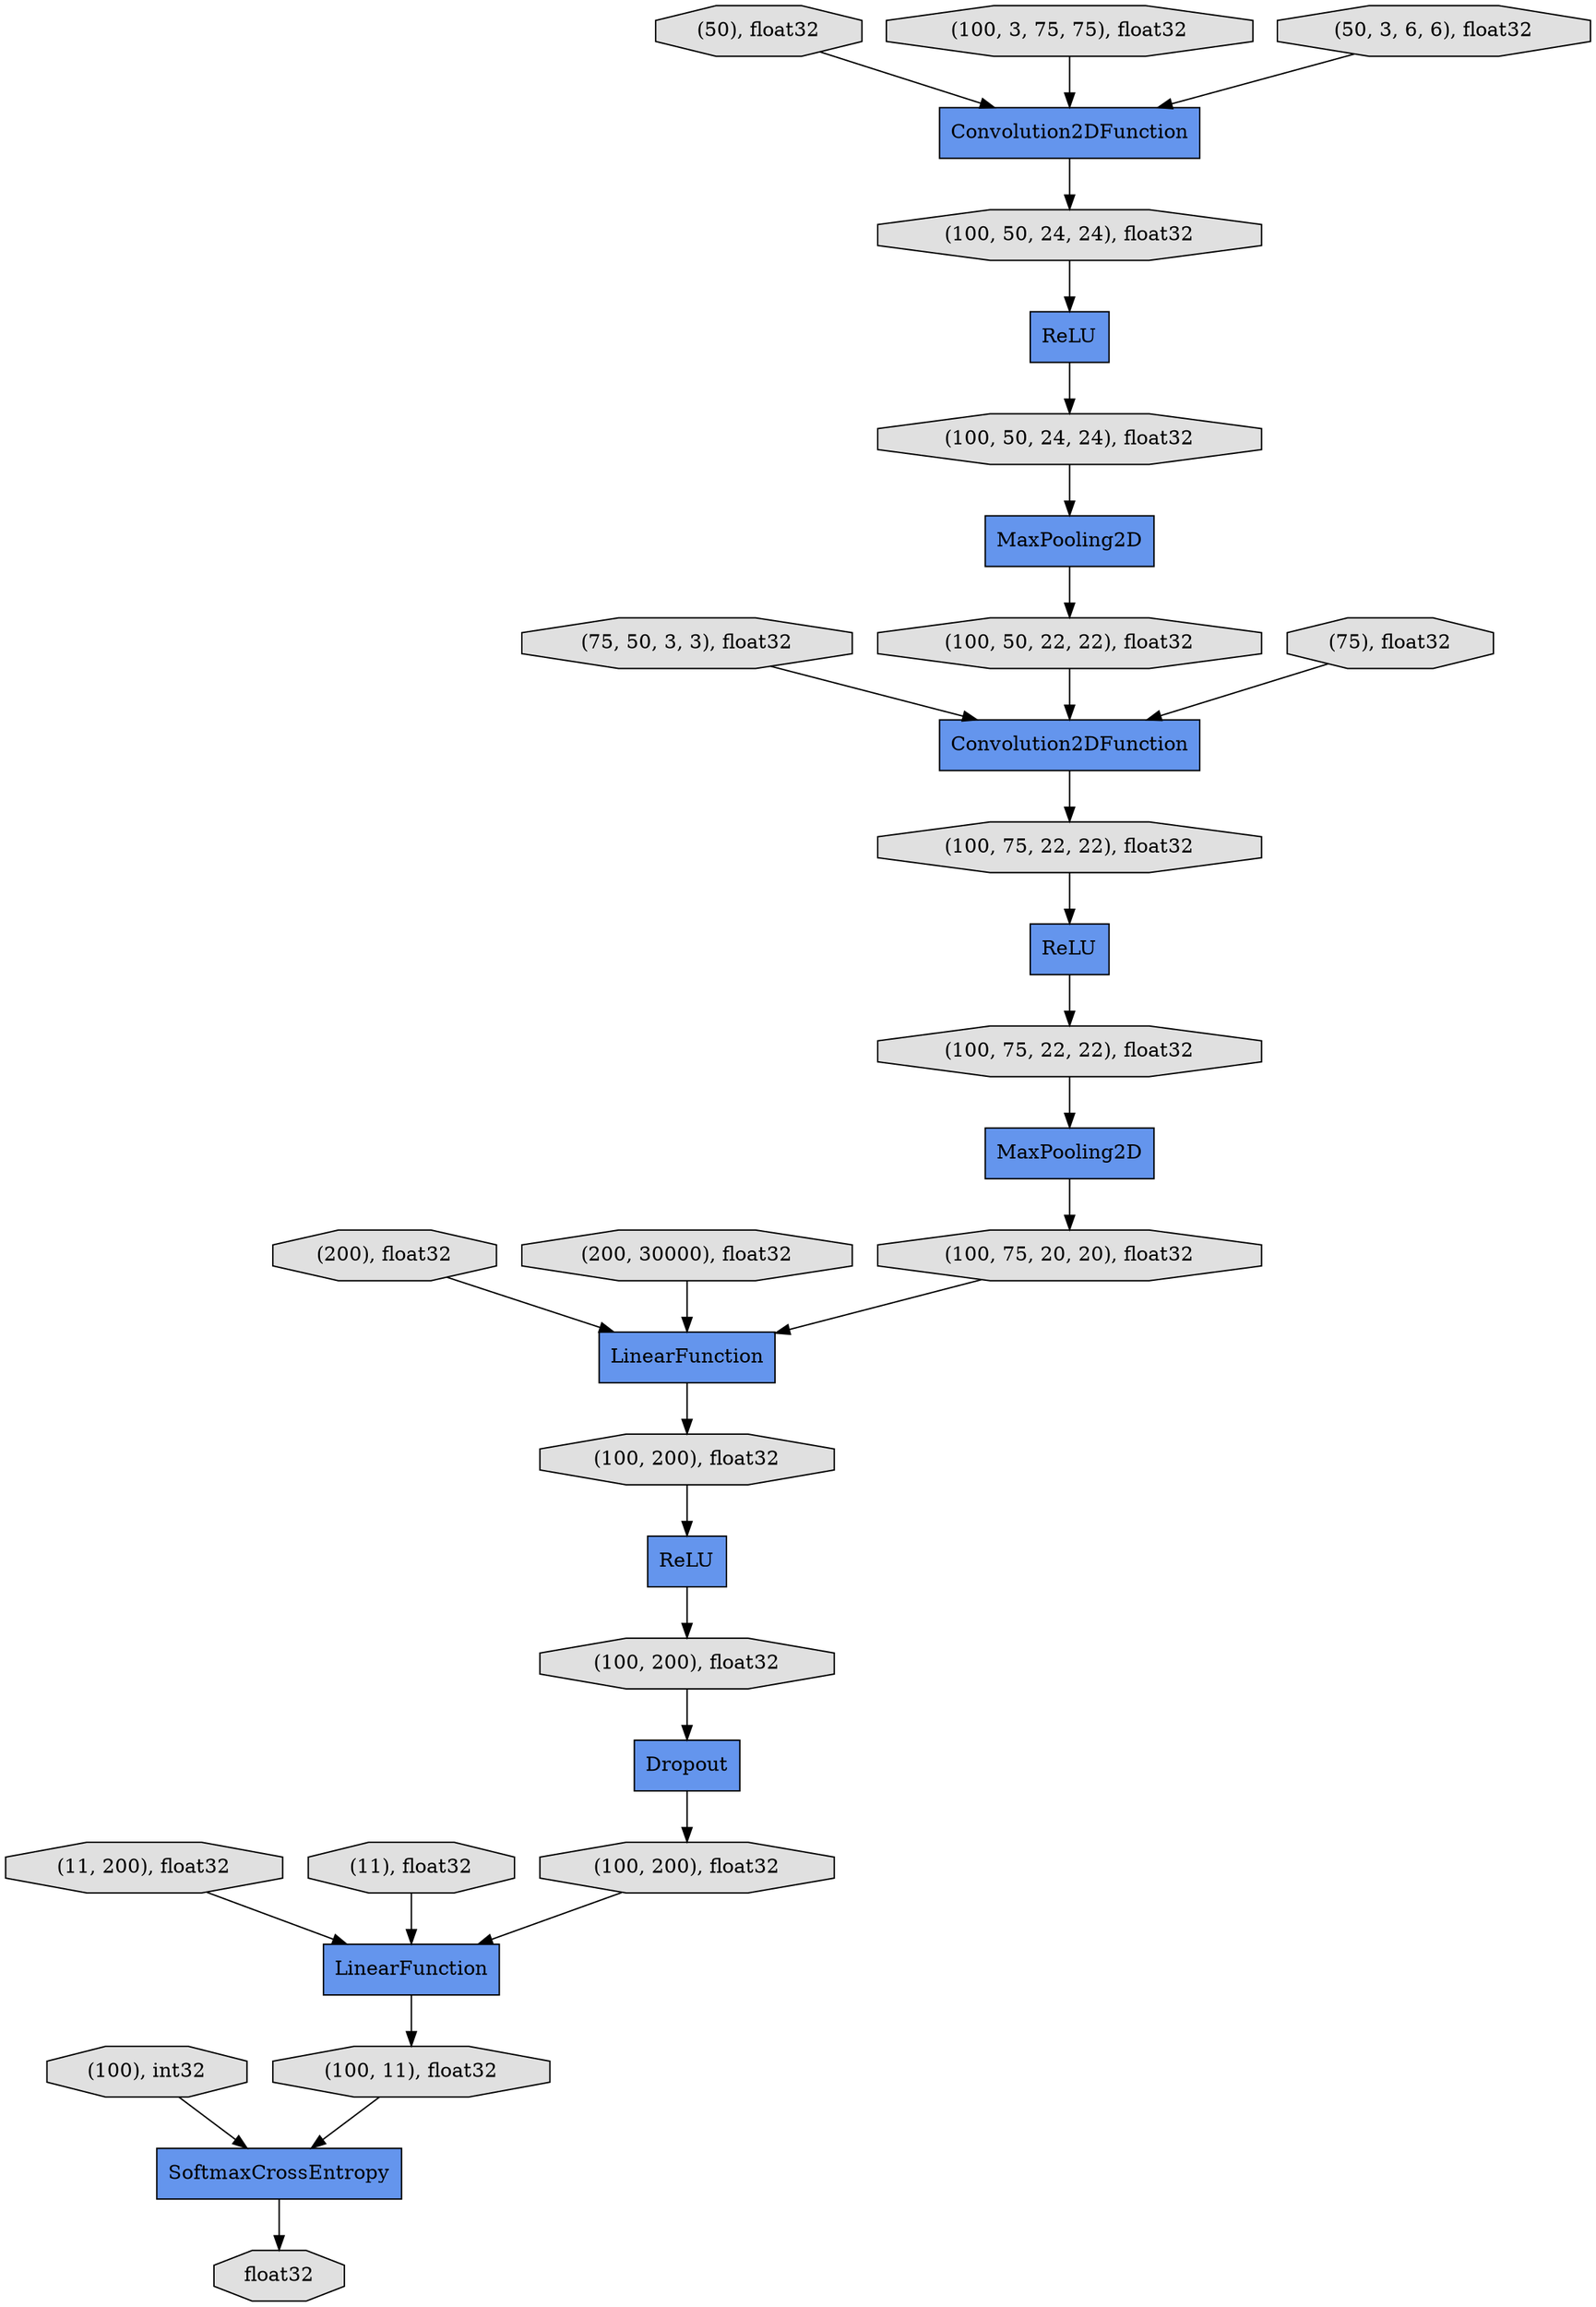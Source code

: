 digraph graphname{rankdir=TB;140100086593576 [label="Convolution2DFunction",shape="record",fillcolor="#6495ED",style="filled"];140100086485064 [label="(50), float32",shape="octagon",fillcolor="#E0E0E0",style="filled"];140099609256064 [label="(100, 200), float32",shape="octagon",fillcolor="#E0E0E0",style="filled"];140099609256120 [label="(100, 200), float32",shape="octagon",fillcolor="#E0E0E0",style="filled"];140099620315320 [label="(100, 75, 22, 22), float32",shape="octagon",fillcolor="#E0E0E0",style="filled"];140099609256176 [label="SoftmaxCrossEntropy",shape="record",fillcolor="#6495ED",style="filled"];140099609256232 [label="(100, 11), float32",shape="octagon",fillcolor="#E0E0E0",style="filled"];140100166971288 [label="(75, 50, 3, 3), float32",shape="octagon",fillcolor="#E0E0E0",style="filled"];140099609256288 [label="(11, 200), float32",shape="octagon",fillcolor="#E0E0E0",style="filled"];140099608254896 [label="ReLU",shape="record",fillcolor="#6495ED",style="filled"];140099608254952 [label="(100, 3, 75, 75), float32",shape="octagon",fillcolor="#E0E0E0",style="filled"];140099608255008 [label="(100), int32",shape="octagon",fillcolor="#E0E0E0",style="filled"];140099609256512 [label="float32",shape="octagon",fillcolor="#E0E0E0",style="filled"];140099608255176 [label="(100, 50, 24, 24), float32",shape="octagon",fillcolor="#E0E0E0",style="filled"];140099608255400 [label="(100, 50, 24, 24), float32",shape="octagon",fillcolor="#E0E0E0",style="filled"];140100166968320 [label="(100, 50, 22, 22), float32",shape="octagon",fillcolor="#E0E0E0",style="filled"];140099608255680 [label="MaxPooling2D",shape="record",fillcolor="#6495ED",style="filled"];140100138388784 [label="Convolution2DFunction",shape="record",fillcolor="#6495ED",style="filled"];140099614831952 [label="(50, 3, 6, 6), float32",shape="octagon",fillcolor="#E0E0E0",style="filled"];140099614485864 [label="(75), float32",shape="octagon",fillcolor="#E0E0E0",style="filled"];140099614485976 [label="LinearFunction",shape="record",fillcolor="#6495ED",style="filled"];140099614486032 [label="(200), float32",shape="octagon",fillcolor="#E0E0E0",style="filled"];140099608256072 [label="Dropout",shape="record",fillcolor="#6495ED",style="filled"];140099608256128 [label="(200, 30000), float32",shape="octagon",fillcolor="#E0E0E0",style="filled"];140099614486200 [label="LinearFunction",shape="record",fillcolor="#6495ED",style="filled"];140099608256184 [label="MaxPooling2D",shape="record",fillcolor="#6495ED",style="filled"];140099608256240 [label="(100, 200), float32",shape="octagon",fillcolor="#E0E0E0",style="filled"];140099614486312 [label="(11), float32",shape="octagon",fillcolor="#E0E0E0",style="filled"];140099608256296 [label="(100, 75, 22, 22), float32",shape="octagon",fillcolor="#E0E0E0",style="filled"];140099608256352 [label="(100, 75, 20, 20), float32",shape="octagon",fillcolor="#E0E0E0",style="filled"];140099608256408 [label="ReLU",shape="record",fillcolor="#6495ED",style="filled"];140099683227576 [label="ReLU",shape="record",fillcolor="#6495ED",style="filled"];140099608255400 -> 140099608254896;140099608256240 -> 140099608256408;140099609256232 -> 140099609256176;140099620315320 -> 140099683227576;140099608255008 -> 140099609256176;140099609256176 -> 140099609256512;140099614486200 -> 140099609256232;140099683227576 -> 140099608256296;140099608256184 -> 140099608256352;140099609256288 -> 140099614486200;140099614486032 -> 140099614485976;140099614485976 -> 140099608256240;140099608256296 -> 140099608256184;140099614486312 -> 140099614486200;140100166968320 -> 140100086593576;140099608256072 -> 140099609256120;140099614831952 -> 140100138388784;140099608254896 -> 140099608255176;140099608256128 -> 140099614485976;140100166971288 -> 140100086593576;140099609256064 -> 140099608256072;140099614485864 -> 140100086593576;140099609256120 -> 140099614486200;140100086485064 -> 140100138388784;140099608255680 -> 140100166968320;140100138388784 -> 140099608255400;140099608255176 -> 140099608255680;140100086593576 -> 140099620315320;140099608256352 -> 140099614485976;140099608254952 -> 140100138388784;140099608256408 -> 140099609256064;}